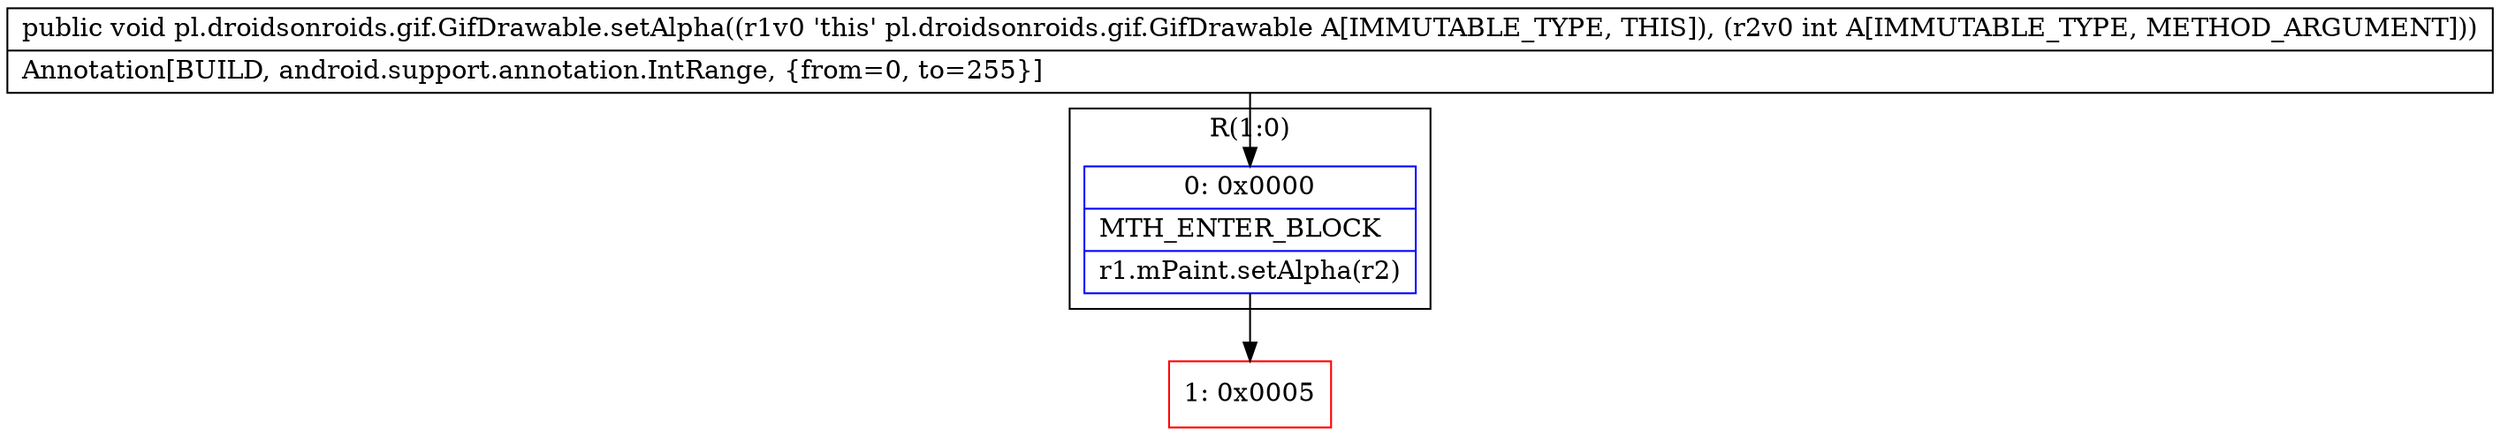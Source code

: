 digraph "CFG forpl.droidsonroids.gif.GifDrawable.setAlpha(I)V" {
subgraph cluster_Region_514427010 {
label = "R(1:0)";
node [shape=record,color=blue];
Node_0 [shape=record,label="{0\:\ 0x0000|MTH_ENTER_BLOCK\l|r1.mPaint.setAlpha(r2)\l}"];
}
Node_1 [shape=record,color=red,label="{1\:\ 0x0005}"];
MethodNode[shape=record,label="{public void pl.droidsonroids.gif.GifDrawable.setAlpha((r1v0 'this' pl.droidsonroids.gif.GifDrawable A[IMMUTABLE_TYPE, THIS]), (r2v0 int A[IMMUTABLE_TYPE, METHOD_ARGUMENT]))  | Annotation[BUILD, android.support.annotation.IntRange, \{from=0, to=255\}]\l}"];
MethodNode -> Node_0;
Node_0 -> Node_1;
}

